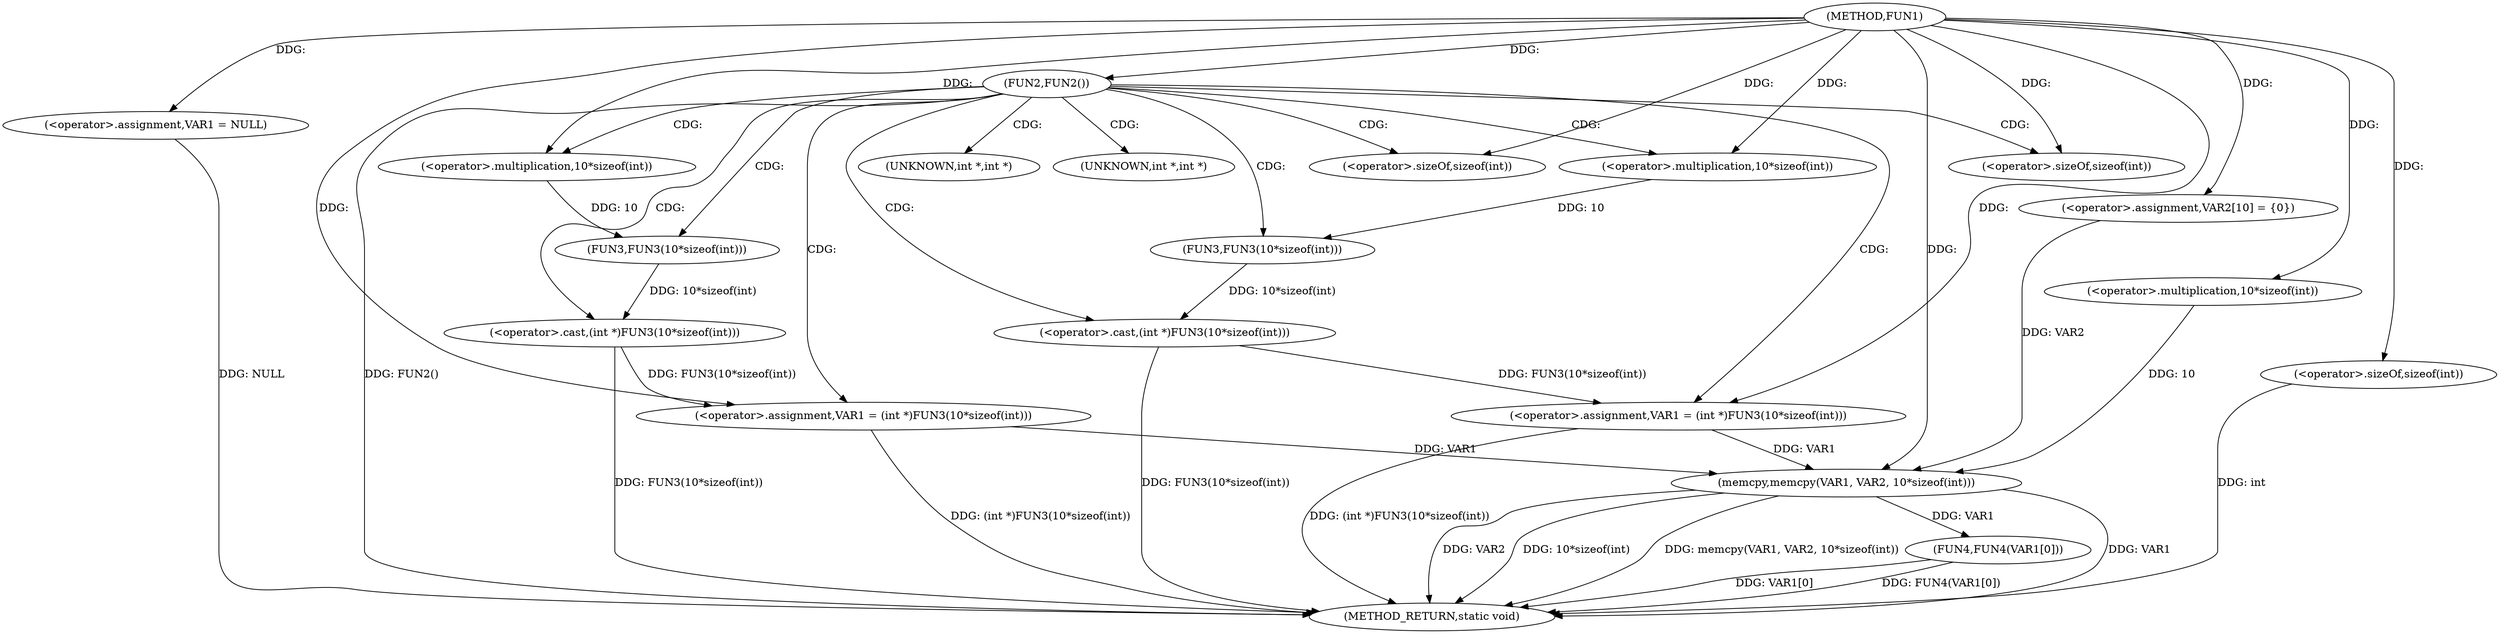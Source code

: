 digraph FUN1 {  
"1000100" [label = "(METHOD,FUN1)" ]
"1000144" [label = "(METHOD_RETURN,static void)" ]
"1000103" [label = "(<operator>.assignment,VAR1 = NULL)" ]
"1000107" [label = "(FUN2,FUN2())" ]
"1000109" [label = "(<operator>.assignment,VAR1 = (int *)FUN3(10*sizeof(int)))" ]
"1000111" [label = "(<operator>.cast,(int *)FUN3(10*sizeof(int)))" ]
"1000113" [label = "(FUN3,FUN3(10*sizeof(int)))" ]
"1000114" [label = "(<operator>.multiplication,10*sizeof(int))" ]
"1000116" [label = "(<operator>.sizeOf,sizeof(int))" ]
"1000120" [label = "(<operator>.assignment,VAR1 = (int *)FUN3(10*sizeof(int)))" ]
"1000122" [label = "(<operator>.cast,(int *)FUN3(10*sizeof(int)))" ]
"1000124" [label = "(FUN3,FUN3(10*sizeof(int)))" ]
"1000125" [label = "(<operator>.multiplication,10*sizeof(int))" ]
"1000127" [label = "(<operator>.sizeOf,sizeof(int))" ]
"1000131" [label = "(<operator>.assignment,VAR2[10] = {0})" ]
"1000133" [label = "(memcpy,memcpy(VAR1, VAR2, 10*sizeof(int)))" ]
"1000136" [label = "(<operator>.multiplication,10*sizeof(int))" ]
"1000138" [label = "(<operator>.sizeOf,sizeof(int))" ]
"1000140" [label = "(FUN4,FUN4(VAR1[0]))" ]
"1000112" [label = "(UNKNOWN,int *,int *)" ]
"1000123" [label = "(UNKNOWN,int *,int *)" ]
  "1000107" -> "1000144"  [ label = "DDG: FUN2()"] 
  "1000103" -> "1000144"  [ label = "DDG: NULL"] 
  "1000140" -> "1000144"  [ label = "DDG: FUN4(VAR1[0])"] 
  "1000133" -> "1000144"  [ label = "DDG: memcpy(VAR1, VAR2, 10*sizeof(int))"] 
  "1000109" -> "1000144"  [ label = "DDG: (int *)FUN3(10*sizeof(int))"] 
  "1000140" -> "1000144"  [ label = "DDG: VAR1[0]"] 
  "1000138" -> "1000144"  [ label = "DDG: int"] 
  "1000133" -> "1000144"  [ label = "DDG: VAR1"] 
  "1000133" -> "1000144"  [ label = "DDG: VAR2"] 
  "1000111" -> "1000144"  [ label = "DDG: FUN3(10*sizeof(int))"] 
  "1000133" -> "1000144"  [ label = "DDG: 10*sizeof(int)"] 
  "1000120" -> "1000144"  [ label = "DDG: (int *)FUN3(10*sizeof(int))"] 
  "1000122" -> "1000144"  [ label = "DDG: FUN3(10*sizeof(int))"] 
  "1000100" -> "1000103"  [ label = "DDG: "] 
  "1000100" -> "1000107"  [ label = "DDG: "] 
  "1000111" -> "1000109"  [ label = "DDG: FUN3(10*sizeof(int))"] 
  "1000100" -> "1000109"  [ label = "DDG: "] 
  "1000113" -> "1000111"  [ label = "DDG: 10*sizeof(int)"] 
  "1000114" -> "1000113"  [ label = "DDG: 10"] 
  "1000100" -> "1000114"  [ label = "DDG: "] 
  "1000100" -> "1000116"  [ label = "DDG: "] 
  "1000122" -> "1000120"  [ label = "DDG: FUN3(10*sizeof(int))"] 
  "1000100" -> "1000120"  [ label = "DDG: "] 
  "1000124" -> "1000122"  [ label = "DDG: 10*sizeof(int)"] 
  "1000125" -> "1000124"  [ label = "DDG: 10"] 
  "1000100" -> "1000125"  [ label = "DDG: "] 
  "1000100" -> "1000127"  [ label = "DDG: "] 
  "1000100" -> "1000131"  [ label = "DDG: "] 
  "1000120" -> "1000133"  [ label = "DDG: VAR1"] 
  "1000109" -> "1000133"  [ label = "DDG: VAR1"] 
  "1000100" -> "1000133"  [ label = "DDG: "] 
  "1000131" -> "1000133"  [ label = "DDG: VAR2"] 
  "1000136" -> "1000133"  [ label = "DDG: 10"] 
  "1000100" -> "1000136"  [ label = "DDG: "] 
  "1000100" -> "1000138"  [ label = "DDG: "] 
  "1000133" -> "1000140"  [ label = "DDG: VAR1"] 
  "1000107" -> "1000109"  [ label = "CDG: "] 
  "1000107" -> "1000112"  [ label = "CDG: "] 
  "1000107" -> "1000123"  [ label = "CDG: "] 
  "1000107" -> "1000124"  [ label = "CDG: "] 
  "1000107" -> "1000125"  [ label = "CDG: "] 
  "1000107" -> "1000116"  [ label = "CDG: "] 
  "1000107" -> "1000114"  [ label = "CDG: "] 
  "1000107" -> "1000120"  [ label = "CDG: "] 
  "1000107" -> "1000113"  [ label = "CDG: "] 
  "1000107" -> "1000127"  [ label = "CDG: "] 
  "1000107" -> "1000111"  [ label = "CDG: "] 
  "1000107" -> "1000122"  [ label = "CDG: "] 
}
